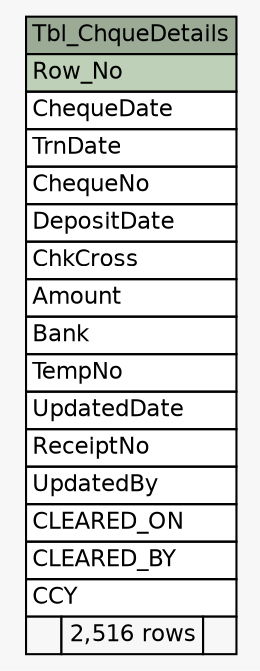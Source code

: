 // dot 2.38.0 on Windows 10 10.0
// SchemaSpy rev 590
digraph "Tbl_ChqueDetails" {
  graph [
    rankdir="RL"
    bgcolor="#f7f7f7"
    nodesep="0.18"
    ranksep="0.46"
    fontname="Helvetica"
    fontsize="11"
  ];
  node [
    fontname="Helvetica"
    fontsize="11"
    shape="plaintext"
  ];
  edge [
    arrowsize="0.8"
  ];
  "Tbl_ChqueDetails" [
    label=<
    <TABLE BORDER="0" CELLBORDER="1" CELLSPACING="0" BGCOLOR="#ffffff">
      <TR><TD COLSPAN="3" BGCOLOR="#9bab96" ALIGN="CENTER">Tbl_ChqueDetails</TD></TR>
      <TR><TD PORT="Row_No" COLSPAN="3" BGCOLOR="#bed1b8" ALIGN="LEFT">Row_No</TD></TR>
      <TR><TD PORT="ChequeDate" COLSPAN="3" ALIGN="LEFT">ChequeDate</TD></TR>
      <TR><TD PORT="TrnDate" COLSPAN="3" ALIGN="LEFT">TrnDate</TD></TR>
      <TR><TD PORT="ChequeNo" COLSPAN="3" ALIGN="LEFT">ChequeNo</TD></TR>
      <TR><TD PORT="DepositDate" COLSPAN="3" ALIGN="LEFT">DepositDate</TD></TR>
      <TR><TD PORT="ChkCross" COLSPAN="3" ALIGN="LEFT">ChkCross</TD></TR>
      <TR><TD PORT="Amount" COLSPAN="3" ALIGN="LEFT">Amount</TD></TR>
      <TR><TD PORT="Bank" COLSPAN="3" ALIGN="LEFT">Bank</TD></TR>
      <TR><TD PORT="TempNo" COLSPAN="3" ALIGN="LEFT">TempNo</TD></TR>
      <TR><TD PORT="UpdatedDate" COLSPAN="3" ALIGN="LEFT">UpdatedDate</TD></TR>
      <TR><TD PORT="ReceiptNo" COLSPAN="3" ALIGN="LEFT">ReceiptNo</TD></TR>
      <TR><TD PORT="UpdatedBy" COLSPAN="3" ALIGN="LEFT">UpdatedBy</TD></TR>
      <TR><TD PORT="CLEARED_ON" COLSPAN="3" ALIGN="LEFT">CLEARED_ON</TD></TR>
      <TR><TD PORT="CLEARED_BY" COLSPAN="3" ALIGN="LEFT">CLEARED_BY</TD></TR>
      <TR><TD PORT="CCY" COLSPAN="3" ALIGN="LEFT">CCY</TD></TR>
      <TR><TD ALIGN="LEFT" BGCOLOR="#f7f7f7">  </TD><TD ALIGN="RIGHT" BGCOLOR="#f7f7f7">2,516 rows</TD><TD ALIGN="RIGHT" BGCOLOR="#f7f7f7">  </TD></TR>
    </TABLE>>
    URL="tables/Tbl_ChqueDetails.html"
    tooltip="Tbl_ChqueDetails"
  ];
}
